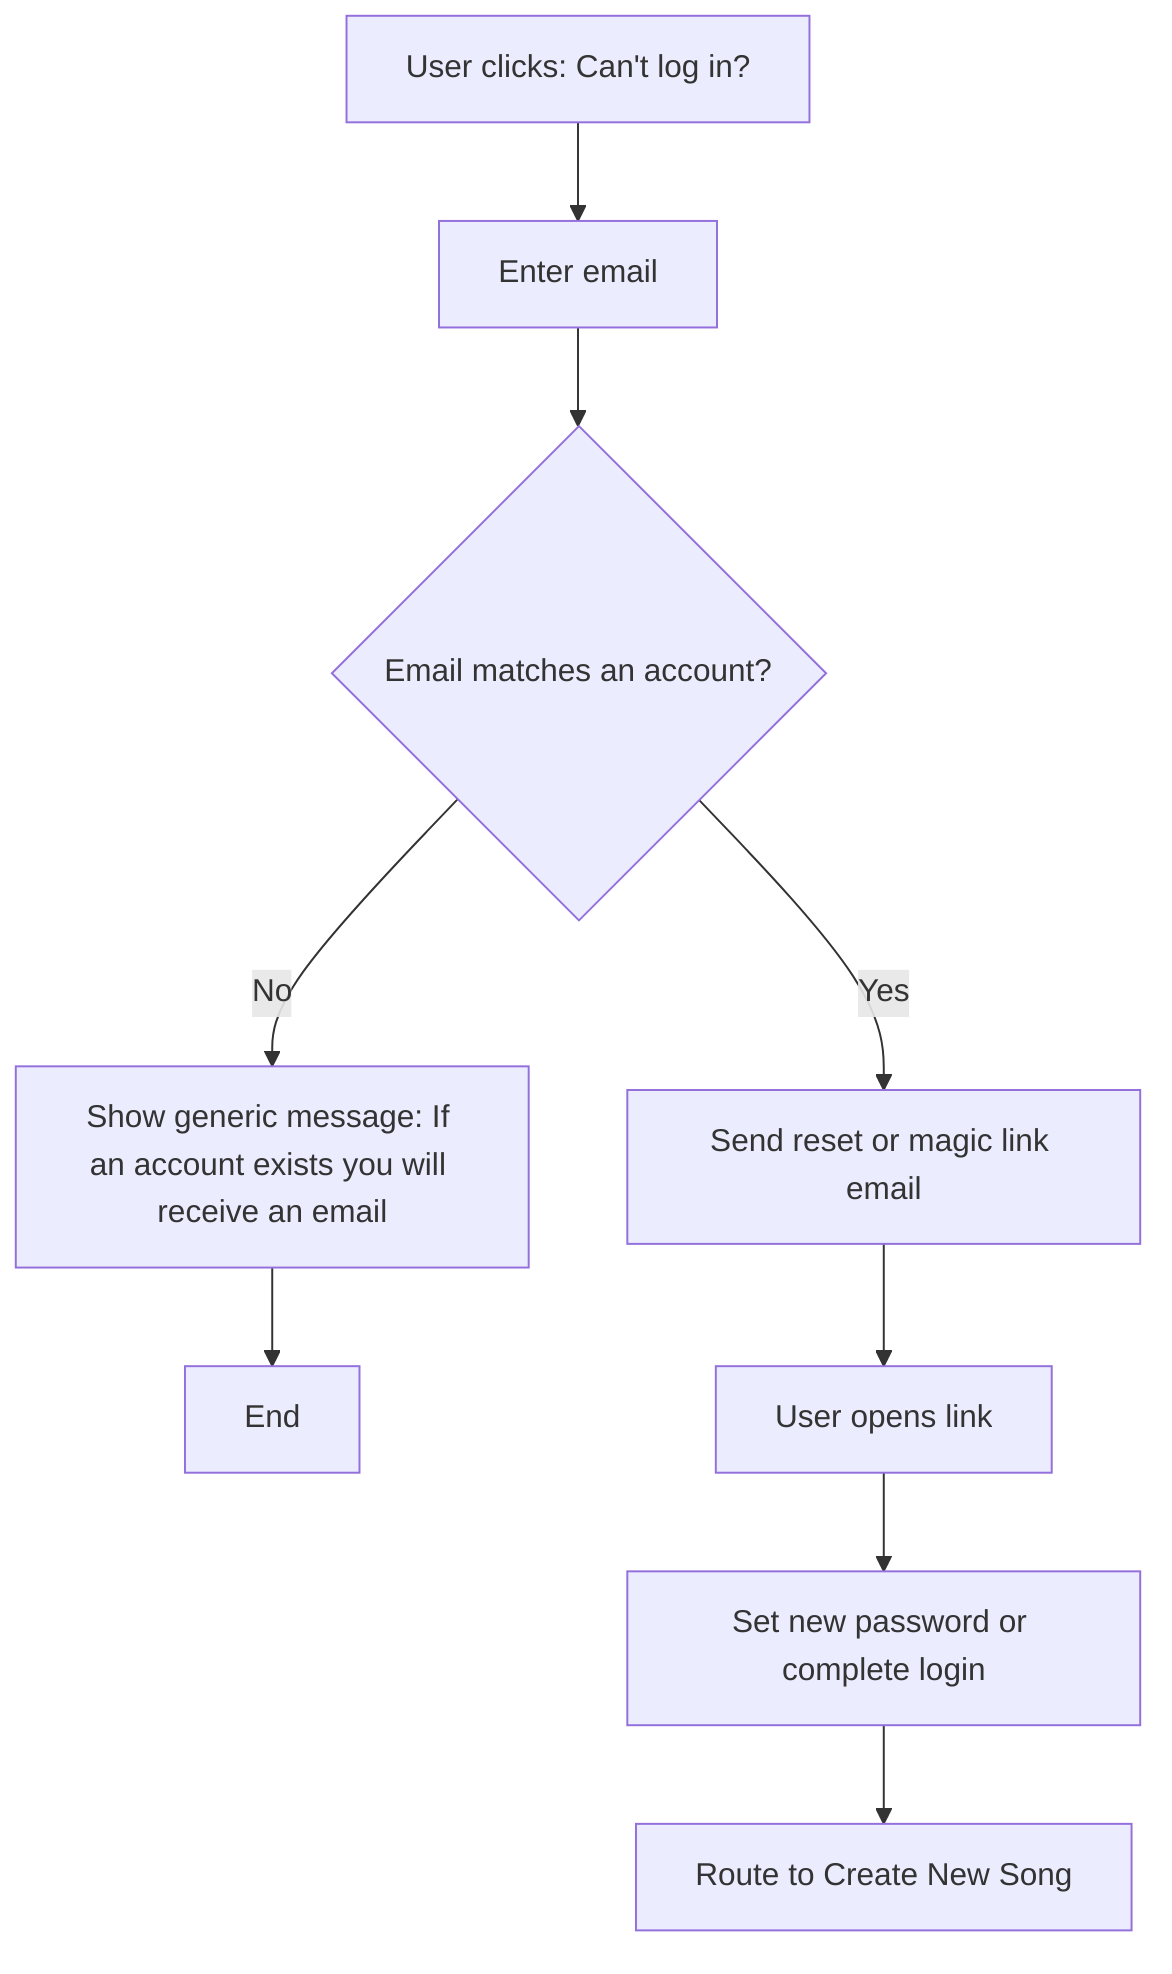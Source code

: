 flowchart TD
  A[User clicks: Can't log in?] --> B[Enter email]
  B --> C{Email matches an account?}
  C -- No --> D[Show generic message: If an account exists you will receive an email]
  D --> E[End]

  C -- Yes --> F[Send reset or magic link email]
  F --> G[User opens link]
  G --> H[Set new password or complete login]
  H --> I[Route to Create New Song]